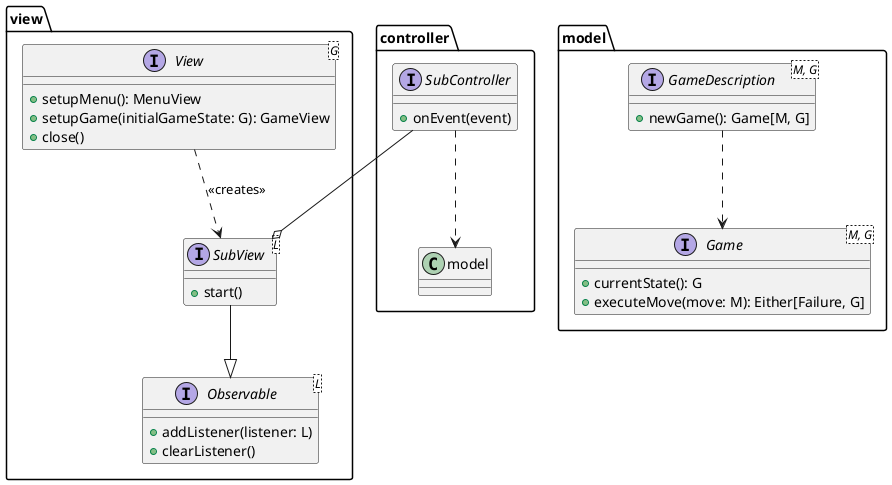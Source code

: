 @startuml main_class_diagram

package view {
    interface View<G> {
        +setupMenu(): MenuView
        +setupGame(initialGameState: G): GameView
        +close()
    }

    interface SubView<L> {
        +start()
    }

    interface Observable<L> {
        +addListener(listener: L)
        +clearListener()
    }

    View ..> SubView : <<creates>>

    SubView --|> Observable
}

package controller {
    interface SubController {
        +onEvent(event)
    }

    SubController ..> model
    SubController --o SubView
}

package model {
    interface GameDescription<M, G> {
        +newGame(): Game[M, G]
    }

    interface Game<M, G> {
        +currentState(): G
        +executeMove(move: M): Either[Failure, G]
    }

    GameDescription ..> Game
}

@enduml